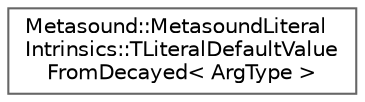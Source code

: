 digraph "Graphical Class Hierarchy"
{
 // INTERACTIVE_SVG=YES
 // LATEX_PDF_SIZE
  bgcolor="transparent";
  edge [fontname=Helvetica,fontsize=10,labelfontname=Helvetica,labelfontsize=10];
  node [fontname=Helvetica,fontsize=10,shape=box,height=0.2,width=0.4];
  rankdir="LR";
  Node0 [id="Node000000",label="Metasound::MetasoundLiteral\lIntrinsics::TLiteralDefaultValue\lFromDecayed\< ArgType \>",height=0.2,width=0.4,color="grey40", fillcolor="white", style="filled",URL="$db/dc3/structMetasound_1_1MetasoundLiteralIntrinsics_1_1TLiteralDefaultValueFromDecayed_3_01ArgType_01_4.html",tooltip=" "];
}
